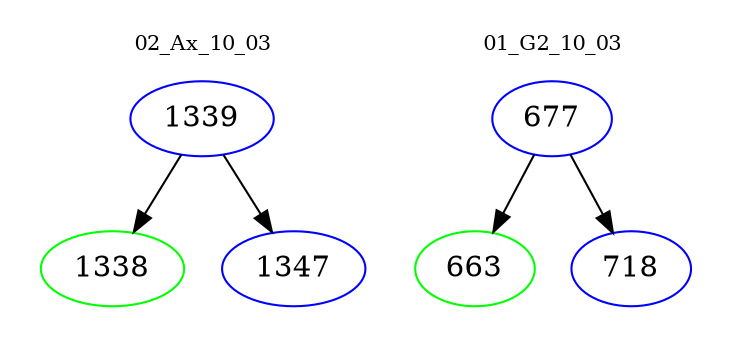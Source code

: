 digraph{
subgraph cluster_0 {
color = white
label = "02_Ax_10_03";
fontsize=10;
T0_1339 [label="1339", color="blue"]
T0_1339 -> T0_1338 [color="black"]
T0_1338 [label="1338", color="green"]
T0_1339 -> T0_1347 [color="black"]
T0_1347 [label="1347", color="blue"]
}
subgraph cluster_1 {
color = white
label = "01_G2_10_03";
fontsize=10;
T1_677 [label="677", color="blue"]
T1_677 -> T1_663 [color="black"]
T1_663 [label="663", color="green"]
T1_677 -> T1_718 [color="black"]
T1_718 [label="718", color="blue"]
}
}

